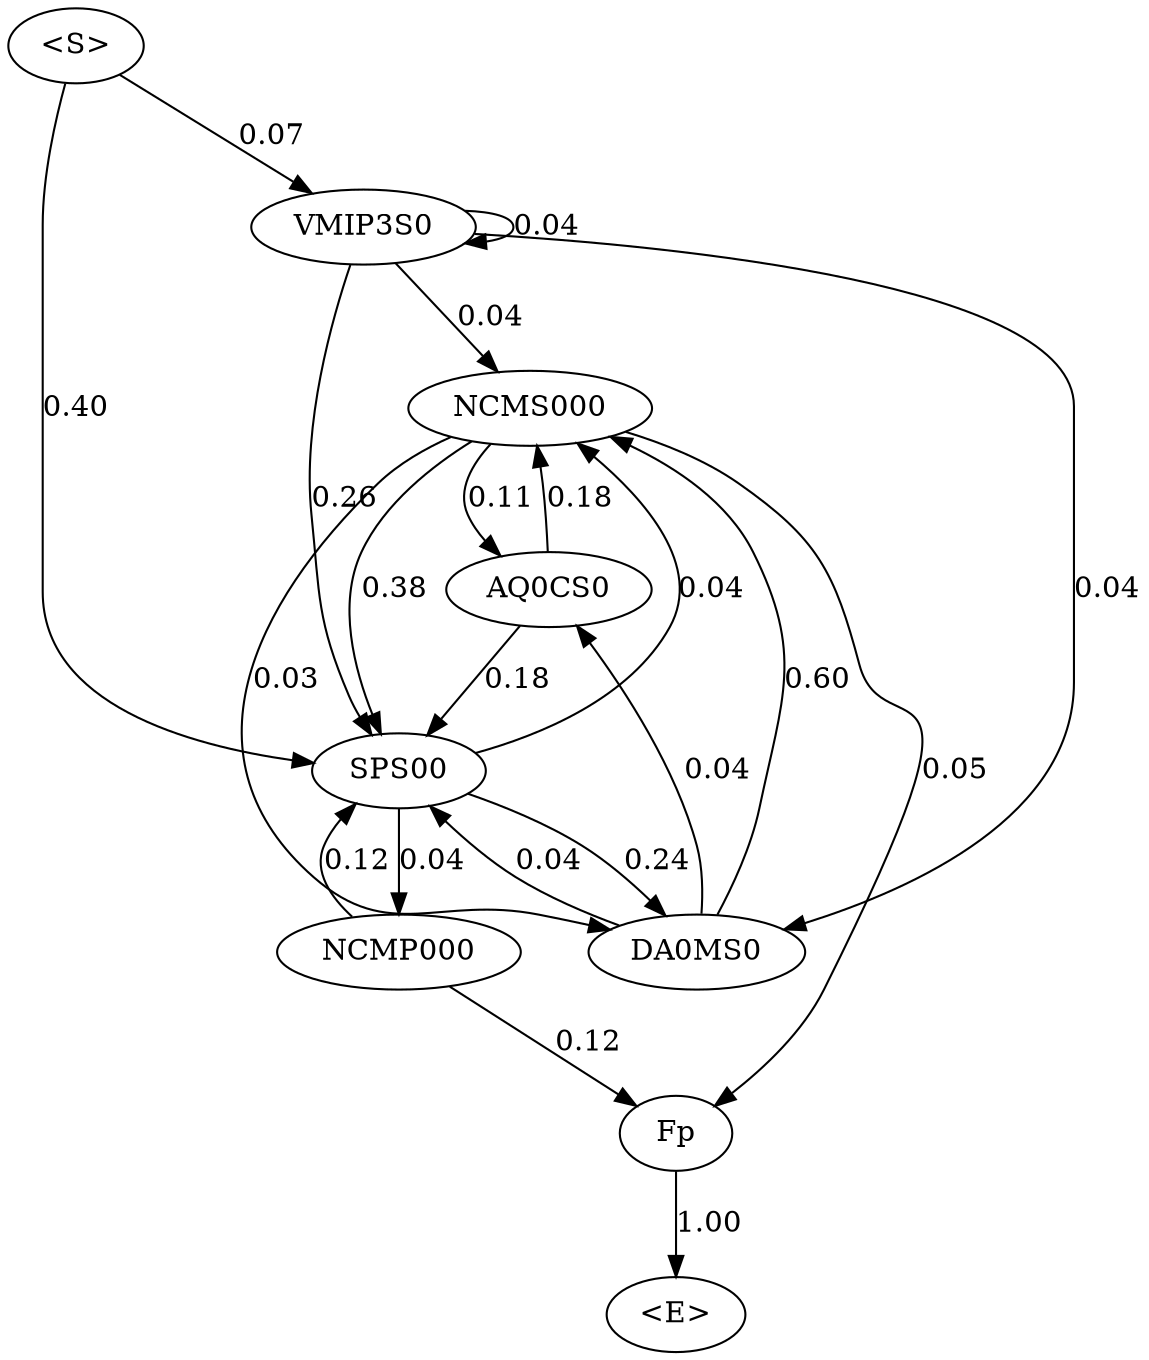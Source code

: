 digraph "" {
	Fp -> "<E>"	 [label=1.00];
	AQ0CS0 -> NCMS000	 [label=0.18];
	AQ0CS0 -> SPS00	 [label=0.18];
	NCMS000 -> Fp	 [label=0.05];
	NCMS000 -> AQ0CS0	 [label=0.11];
	NCMS000 -> DA0MS0	 [label=0.03];
	NCMS000 -> SPS00	 [label=0.38];
	DA0MS0 -> AQ0CS0	 [label=0.04];
	DA0MS0 -> NCMS000	 [label=0.60];
	DA0MS0 -> SPS00	 [label=0.04];
	SPS00 -> NCMS000	 [label=0.04];
	SPS00 -> DA0MS0	 [label=0.24];
	SPS00 -> NCMP000	 [label=0.04];
	NCMP000 -> Fp	 [label=0.12];
	NCMP000 -> SPS00	 [label=0.12];
	VMIP3S0 -> NCMS000	 [label=0.04];
	VMIP3S0 -> DA0MS0	 [label=0.04];
	VMIP3S0 -> SPS00	 [label=0.26];
	VMIP3S0 -> VMIP3S0	 [label=0.04];
	"<S>" -> SPS00	 [label=0.40];
	"<S>" -> VMIP3S0	 [label=0.07];
}
